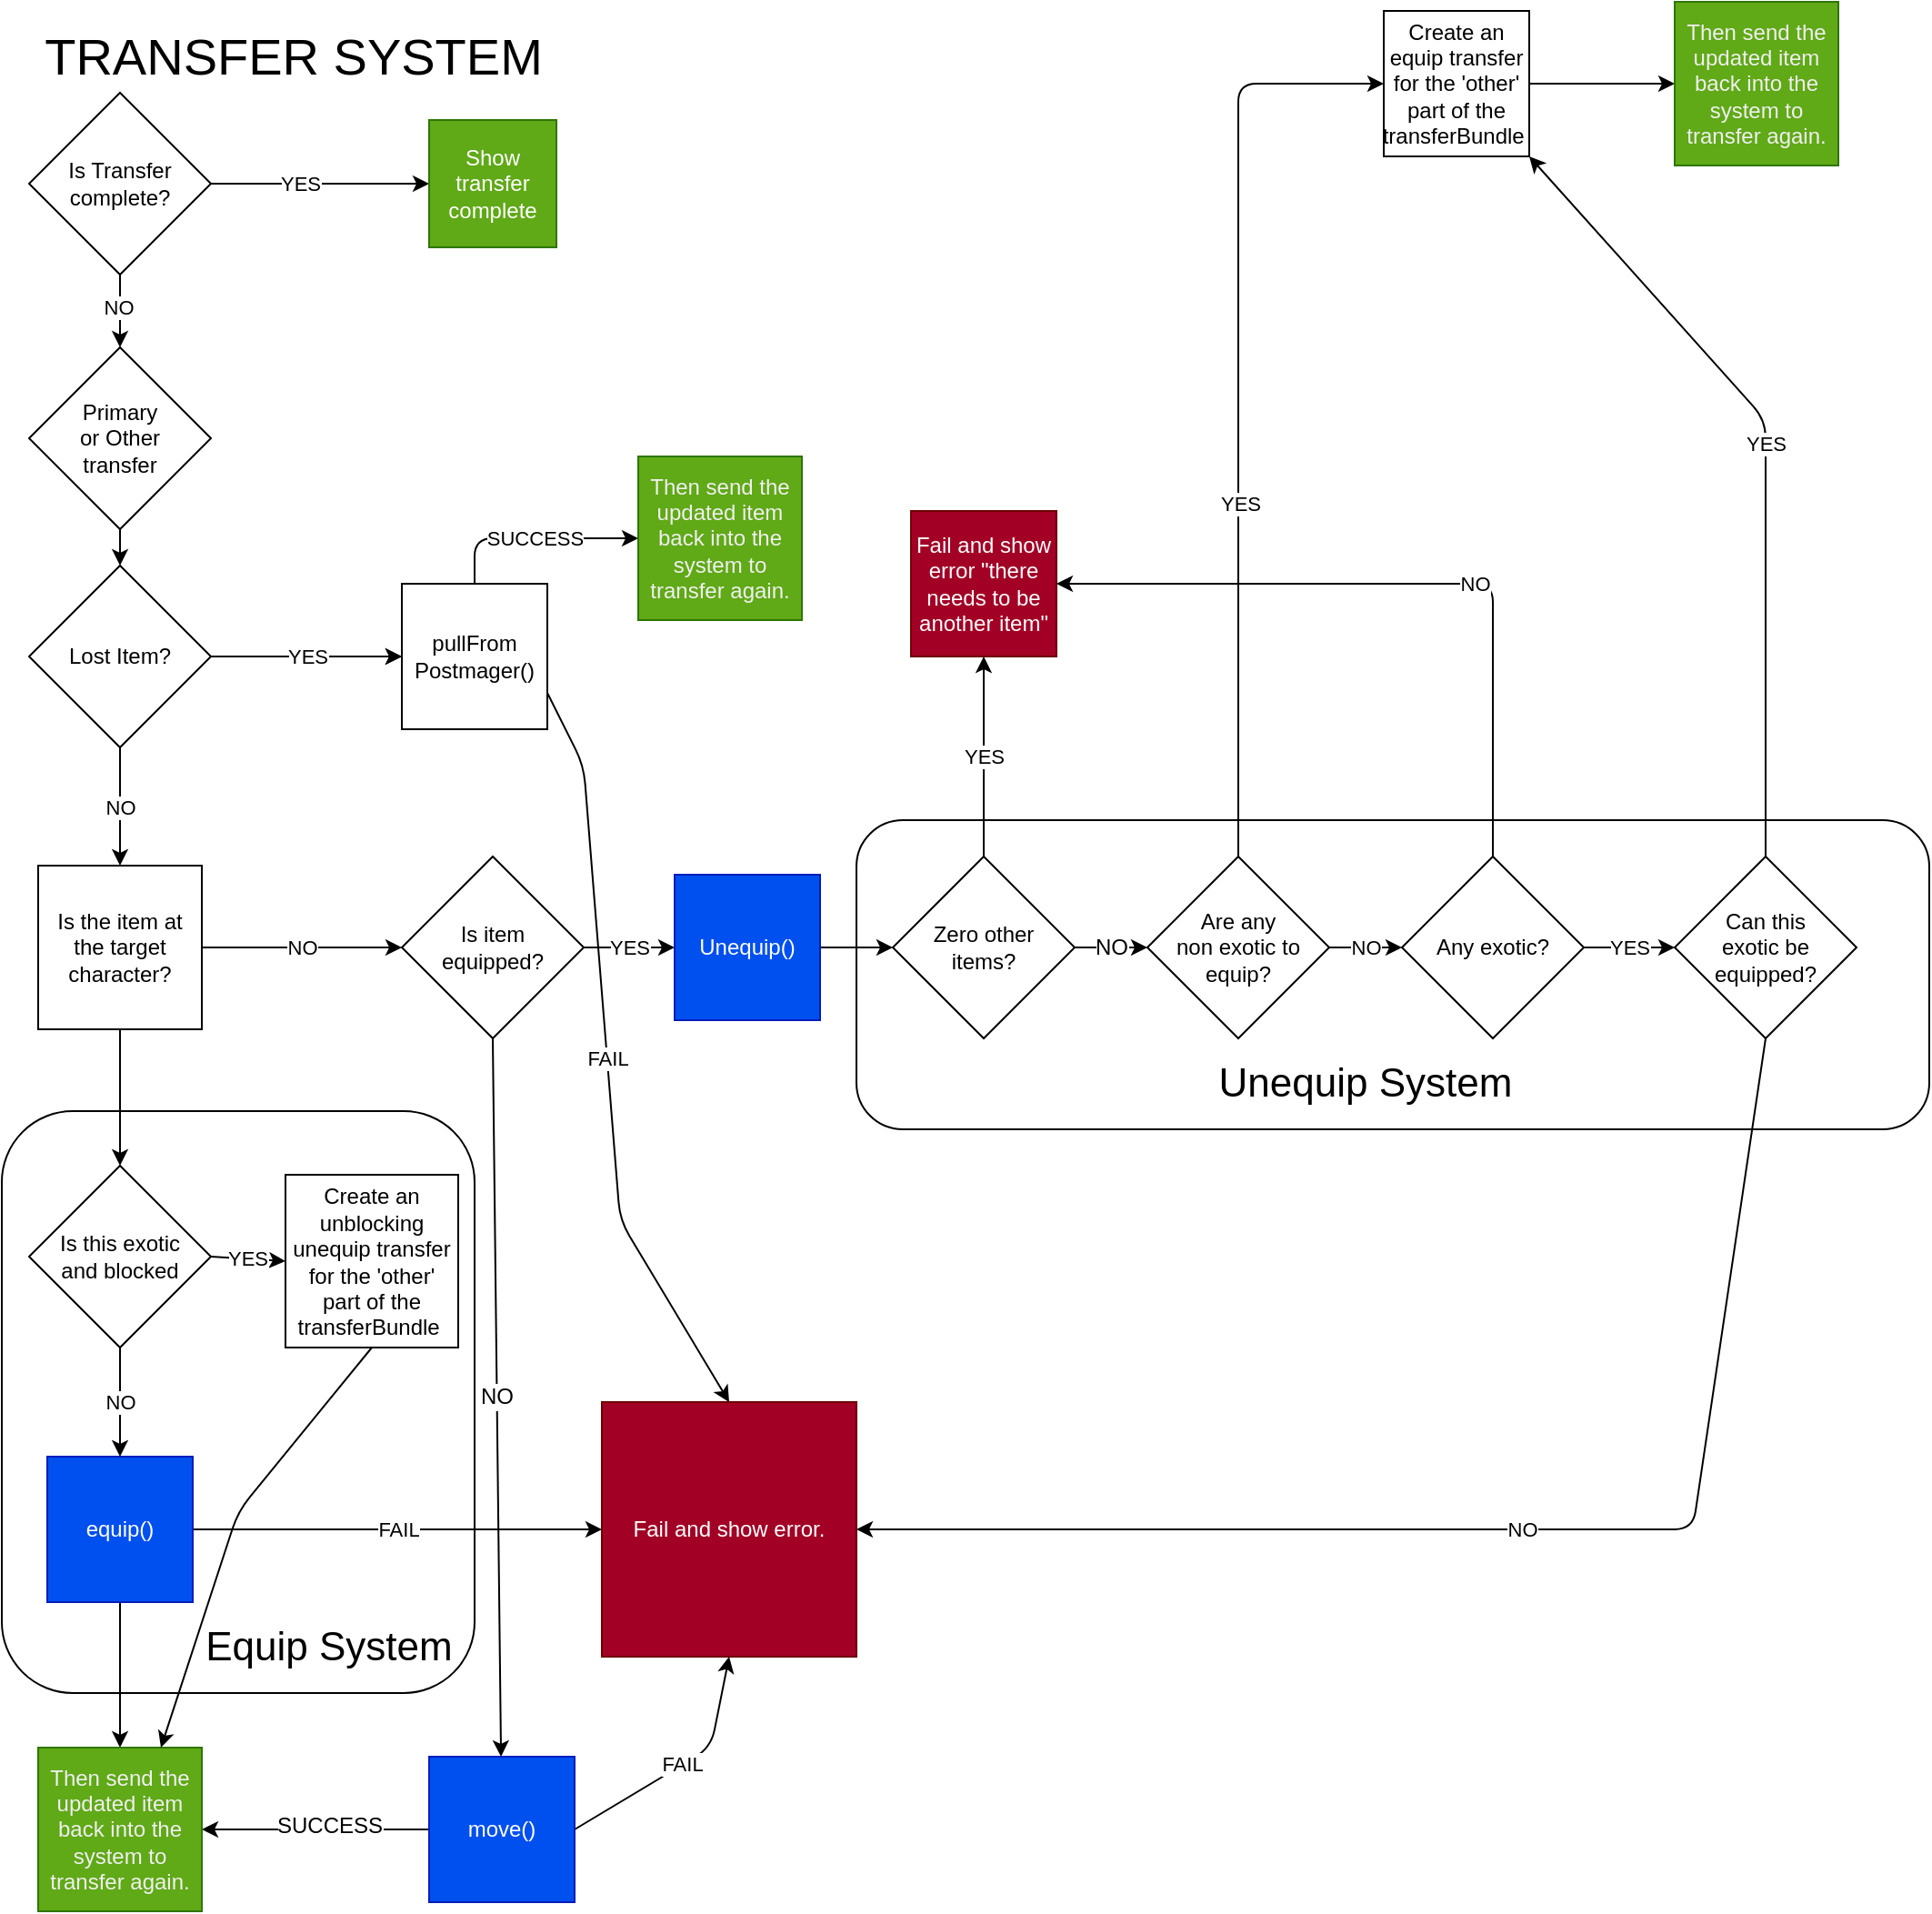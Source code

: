 <mxfile>
    <diagram id="TVojpHYMpzYpOVmNF_GP" name="Page-1">
        <mxGraphModel dx="583" dy="646" grid="1" gridSize="10" guides="1" tooltips="1" connect="1" arrows="1" fold="1" page="1" pageScale="1" pageWidth="1654" pageHeight="2336" math="0" shadow="0">
            <root>
                <mxCell id="0"/>
                <mxCell id="1" parent="0"/>
                <mxCell id="107" value="" style="rounded=1;whiteSpace=wrap;html=1;" parent="1" vertex="1">
                    <mxGeometry x="50" y="650" width="260" height="320" as="geometry"/>
                </mxCell>
                <mxCell id="88" value="" style="rounded=1;whiteSpace=wrap;html=1;" parent="1" vertex="1">
                    <mxGeometry x="520" y="490" width="590" height="170" as="geometry"/>
                </mxCell>
                <mxCell id="5" style="edgeStyle=none;html=1;exitX=1;exitY=0.5;exitDx=0;exitDy=0;entryX=0;entryY=0.5;entryDx=0;entryDy=0;" parent="1" source="2" target="3" edge="1">
                    <mxGeometry relative="1" as="geometry">
                        <mxPoint x="285" y="300" as="targetPoint"/>
                    </mxGeometry>
                </mxCell>
                <mxCell id="8" value="YES" style="edgeLabel;html=1;align=center;verticalAlign=middle;resizable=0;points=[];" parent="5" vertex="1" connectable="0">
                    <mxGeometry x="-0.187" relative="1" as="geometry">
                        <mxPoint as="offset"/>
                    </mxGeometry>
                </mxCell>
                <mxCell id="85" style="edgeStyle=none;html=1;exitX=0.5;exitY=1;exitDx=0;exitDy=0;entryX=0.5;entryY=0;entryDx=0;entryDy=0;" parent="1" source="2" target="82" edge="1">
                    <mxGeometry relative="1" as="geometry"/>
                </mxCell>
                <mxCell id="86" value="NO" style="edgeLabel;html=1;align=center;verticalAlign=middle;resizable=0;points=[];" parent="85" vertex="1" connectable="0">
                    <mxGeometry x="-0.17" y="-1" relative="1" as="geometry">
                        <mxPoint y="1" as="offset"/>
                    </mxGeometry>
                </mxCell>
                <mxCell id="2" value="Is Transfer complete?" style="rhombus;whiteSpace=wrap;html=1;" parent="1" vertex="1">
                    <mxGeometry x="65" y="90" width="100" height="100" as="geometry"/>
                </mxCell>
                <mxCell id="3" value="Show transfer complete" style="whiteSpace=wrap;html=1;aspect=fixed;fillColor=#60a917;fontColor=#ffffff;strokeColor=#2D7600;" parent="1" vertex="1">
                    <mxGeometry x="285" y="105" width="70" height="70" as="geometry"/>
                </mxCell>
                <mxCell id="32" value="YES" style="edgeStyle=none;html=1;exitX=1;exitY=0.5;exitDx=0;exitDy=0;entryX=0;entryY=0.5;entryDx=0;entryDy=0;" parent="1" source="9" target="10" edge="1">
                    <mxGeometry relative="1" as="geometry"/>
                </mxCell>
                <mxCell id="64" value="NO" style="edgeStyle=none;html=1;exitX=0.5;exitY=1;exitDx=0;exitDy=0;fontSize=12;" parent="1" source="9" target="62" edge="1">
                    <mxGeometry relative="1" as="geometry">
                        <Array as="points"/>
                    </mxGeometry>
                </mxCell>
                <mxCell id="9" value="Is item &lt;br&gt;equipped?" style="rhombus;whiteSpace=wrap;html=1;" parent="1" vertex="1">
                    <mxGeometry x="270" y="510" width="100" height="100" as="geometry"/>
                </mxCell>
                <mxCell id="33" style="edgeStyle=none;html=1;exitX=1;exitY=0.5;exitDx=0;exitDy=0;entryX=0;entryY=0.5;entryDx=0;entryDy=0;" parent="1" source="10" target="14" edge="1">
                    <mxGeometry relative="1" as="geometry"/>
                </mxCell>
                <mxCell id="10" value="Unequip()" style="whiteSpace=wrap;html=1;aspect=fixed;fillColor=#0050ef;fontColor=#ffffff;strokeColor=#001DBC;" parent="1" vertex="1">
                    <mxGeometry x="420" y="520" width="80" height="80" as="geometry"/>
                </mxCell>
                <mxCell id="12" value="Fail and show error &quot;there needs to be another item&quot;" style="whiteSpace=wrap;html=1;aspect=fixed;fillColor=#a20025;fontColor=#ffffff;strokeColor=#6F0000;" parent="1" vertex="1">
                    <mxGeometry x="550" y="320" width="80" height="80" as="geometry"/>
                </mxCell>
                <mxCell id="15" value="YES" style="edgeStyle=none;html=1;exitX=0.5;exitY=0;exitDx=0;exitDy=0;entryX=0.5;entryY=1;entryDx=0;entryDy=0;" parent="1" source="14" target="12" edge="1">
                    <mxGeometry relative="1" as="geometry"/>
                </mxCell>
                <mxCell id="91" value="NO" style="edgeStyle=none;html=1;exitX=1;exitY=0.5;exitDx=0;exitDy=0;entryX=0;entryY=0.5;entryDx=0;entryDy=0;fontSize=12;" parent="1" source="14" target="16" edge="1">
                    <mxGeometry relative="1" as="geometry"/>
                </mxCell>
                <mxCell id="14" value="Zero other &lt;br&gt;items?" style="rhombus;whiteSpace=wrap;html=1;" parent="1" vertex="1">
                    <mxGeometry x="540" y="510" width="100" height="100" as="geometry"/>
                </mxCell>
                <mxCell id="23" style="edgeStyle=none;html=1;exitX=0.5;exitY=0;exitDx=0;exitDy=0;entryX=0;entryY=0.5;entryDx=0;entryDy=0;" parent="1" source="16" target="18" edge="1">
                    <mxGeometry relative="1" as="geometry">
                        <Array as="points">
                            <mxPoint x="730" y="85"/>
                        </Array>
                    </mxGeometry>
                </mxCell>
                <mxCell id="34" value="YES" style="edgeLabel;html=1;align=center;verticalAlign=middle;resizable=0;points=[];" parent="23" vertex="1" connectable="0">
                    <mxGeometry x="-0.225" y="-1" relative="1" as="geometry">
                        <mxPoint y="1" as="offset"/>
                    </mxGeometry>
                </mxCell>
                <mxCell id="43" value="NO" style="edgeStyle=none;html=1;exitX=1;exitY=0.5;exitDx=0;exitDy=0;entryX=0;entryY=0.5;entryDx=0;entryDy=0;" parent="1" source="16" target="35" edge="1">
                    <mxGeometry relative="1" as="geometry"/>
                </mxCell>
                <mxCell id="16" value="Are any &lt;br&gt;non exotic to &lt;br&gt;equip?" style="rhombus;whiteSpace=wrap;html=1;" parent="1" vertex="1">
                    <mxGeometry x="680" y="510" width="100" height="100" as="geometry"/>
                </mxCell>
                <mxCell id="87" style="edgeStyle=none;html=1;exitX=1;exitY=0.5;exitDx=0;exitDy=0;entryX=0;entryY=0.5;entryDx=0;entryDy=0;" parent="1" source="18" target="28" edge="1">
                    <mxGeometry relative="1" as="geometry"/>
                </mxCell>
                <mxCell id="18" value="Create an equip transfer for the 'other' part of the transferBundle&amp;nbsp;" style="whiteSpace=wrap;html=1;aspect=fixed;" parent="1" vertex="1">
                    <mxGeometry x="810" y="45" width="80" height="80" as="geometry"/>
                </mxCell>
                <mxCell id="28" value="&lt;span style=&quot;color: rgb(240, 240, 240);&quot;&gt;Then send the updated item back into the system to transfer again.&lt;br&gt;&lt;/span&gt;" style="whiteSpace=wrap;html=1;aspect=fixed;fillColor=#60a917;fontColor=#ffffff;strokeColor=#2D7600;" parent="1" vertex="1">
                    <mxGeometry x="970" y="40" width="90" height="90" as="geometry"/>
                </mxCell>
                <mxCell id="41" style="edgeStyle=none;html=1;exitX=0.5;exitY=0;exitDx=0;exitDy=0;entryX=1;entryY=0.5;entryDx=0;entryDy=0;" parent="1" source="35" target="12" edge="1">
                    <mxGeometry relative="1" as="geometry">
                        <Array as="points">
                            <mxPoint x="870" y="360"/>
                        </Array>
                    </mxGeometry>
                </mxCell>
                <mxCell id="42" value="NO" style="edgeLabel;html=1;align=center;verticalAlign=middle;resizable=0;points=[];" parent="41" vertex="1" connectable="0">
                    <mxGeometry x="-0.176" relative="1" as="geometry">
                        <mxPoint as="offset"/>
                    </mxGeometry>
                </mxCell>
                <mxCell id="47" value="YES" style="edgeStyle=none;html=1;exitX=1;exitY=0.5;exitDx=0;exitDy=0;entryX=0;entryY=0.5;entryDx=0;entryDy=0;" parent="1" source="35" target="45" edge="1">
                    <mxGeometry relative="1" as="geometry"/>
                </mxCell>
                <mxCell id="35" value="Any exotic?" style="rhombus;whiteSpace=wrap;html=1;" parent="1" vertex="1">
                    <mxGeometry x="820" y="510" width="100" height="100" as="geometry"/>
                </mxCell>
                <mxCell id="46" value="YES" style="edgeStyle=none;html=1;exitX=0.5;exitY=0;exitDx=0;exitDy=0;entryX=1;entryY=1;entryDx=0;entryDy=0;" parent="1" source="45" target="18" edge="1">
                    <mxGeometry x="0.045" relative="1" as="geometry">
                        <Array as="points">
                            <mxPoint x="1020" y="270"/>
                        </Array>
                        <mxPoint as="offset"/>
                    </mxGeometry>
                </mxCell>
                <mxCell id="106" value="NO" style="edgeStyle=none;html=1;exitX=0.5;exitY=1;exitDx=0;exitDy=0;entryX=1;entryY=0.5;entryDx=0;entryDy=0;" parent="1" source="45" target="65" edge="1">
                    <mxGeometry relative="1" as="geometry">
                        <Array as="points">
                            <mxPoint x="980" y="880"/>
                        </Array>
                    </mxGeometry>
                </mxCell>
                <mxCell id="45" value="Can this &lt;br&gt;exotic be equipped?" style="rhombus;whiteSpace=wrap;html=1;" parent="1" vertex="1">
                    <mxGeometry x="970" y="510" width="100" height="100" as="geometry"/>
                </mxCell>
                <mxCell id="54" value="NO" style="edgeStyle=none;html=1;exitX=1;exitY=0.5;exitDx=0;exitDy=0;entryX=0;entryY=0.5;entryDx=0;entryDy=0;" parent="1" source="53" target="9" edge="1">
                    <mxGeometry relative="1" as="geometry"/>
                </mxCell>
                <mxCell id="98" style="edgeStyle=none;html=1;exitX=0.5;exitY=1;exitDx=0;exitDy=0;entryX=0.5;entryY=0;entryDx=0;entryDy=0;" parent="1" source="53" target="92" edge="1">
                    <mxGeometry relative="1" as="geometry"/>
                </mxCell>
                <mxCell id="53" value="Is the item at the target character?" style="whiteSpace=wrap;html=1;aspect=fixed;" parent="1" vertex="1">
                    <mxGeometry x="70" y="515" width="90" height="90" as="geometry"/>
                </mxCell>
                <mxCell id="102" style="edgeStyle=none;html=1;exitX=0.5;exitY=1;exitDx=0;exitDy=0;entryX=0.5;entryY=0;entryDx=0;entryDy=0;" parent="1" source="55" target="63" edge="1">
                    <mxGeometry relative="1" as="geometry"/>
                </mxCell>
                <mxCell id="104" value="FAIL" style="edgeStyle=none;html=1;exitX=1;exitY=0.5;exitDx=0;exitDy=0;entryX=0;entryY=0.5;entryDx=0;entryDy=0;" parent="1" source="55" target="65" edge="1">
                    <mxGeometry relative="1" as="geometry"/>
                </mxCell>
                <mxCell id="55" value="equip()" style="whiteSpace=wrap;html=1;aspect=fixed;fillColor=#0050ef;fontColor=#ffffff;strokeColor=#001DBC;" parent="1" vertex="1">
                    <mxGeometry x="75" y="840" width="80" height="80" as="geometry"/>
                </mxCell>
                <mxCell id="61" value="TRANSFER SYSTEM" style="text;html=1;align=center;verticalAlign=middle;resizable=0;points=[];autosize=1;strokeColor=none;fillColor=none;fontSize=28;" parent="1" vertex="1">
                    <mxGeometry x="60" y="45" width="300" height="50" as="geometry"/>
                </mxCell>
                <mxCell id="67" style="edgeStyle=none;html=1;exitX=0;exitY=0.5;exitDx=0;exitDy=0;entryX=1;entryY=0.5;entryDx=0;entryDy=0;fontSize=12;" parent="1" source="62" target="63" edge="1">
                    <mxGeometry relative="1" as="geometry"/>
                </mxCell>
                <mxCell id="68" value="SUCCESS" style="edgeLabel;html=1;align=center;verticalAlign=middle;resizable=0;points=[];fontSize=12;" parent="67" vertex="1" connectable="0">
                    <mxGeometry x="-0.114" y="-2" relative="1" as="geometry">
                        <mxPoint as="offset"/>
                    </mxGeometry>
                </mxCell>
                <mxCell id="103" value="FAIL" style="edgeStyle=none;html=1;exitX=1;exitY=0.5;exitDx=0;exitDy=0;entryX=0.5;entryY=1;entryDx=0;entryDy=0;" parent="1" source="62" target="65" edge="1">
                    <mxGeometry relative="1" as="geometry">
                        <Array as="points">
                            <mxPoint x="440" y="1000"/>
                        </Array>
                    </mxGeometry>
                </mxCell>
                <mxCell id="62" value="move()" style="whiteSpace=wrap;html=1;aspect=fixed;fillColor=#0050ef;strokeColor=#001DBC;fontColor=#ffffff;" parent="1" vertex="1">
                    <mxGeometry x="285" y="1005" width="80" height="80" as="geometry"/>
                </mxCell>
                <mxCell id="63" value="&lt;span style=&quot;color: rgb(240, 240, 240);&quot;&gt;Then send the updated item back into the system to transfer again.&lt;br&gt;&lt;/span&gt;" style="whiteSpace=wrap;html=1;aspect=fixed;fillColor=#60a917;fontColor=#ffffff;strokeColor=#2D7600;" parent="1" vertex="1">
                    <mxGeometry x="70" y="1000" width="90" height="90" as="geometry"/>
                </mxCell>
                <mxCell id="65" value="Fail and show error." style="whiteSpace=wrap;html=1;aspect=fixed;fillColor=#a20025;fontColor=#ffffff;strokeColor=#6F0000;" parent="1" vertex="1">
                    <mxGeometry x="380" y="810" width="140" height="140" as="geometry"/>
                </mxCell>
                <mxCell id="77" style="edgeStyle=none;html=1;exitX=1;exitY=0.5;exitDx=0;exitDy=0;entryX=0;entryY=0.5;entryDx=0;entryDy=0;" parent="1" source="72" target="74" edge="1">
                    <mxGeometry relative="1" as="geometry"/>
                </mxCell>
                <mxCell id="78" value="YES" style="edgeStyle=none;html=1;" parent="1" source="72" target="74" edge="1">
                    <mxGeometry relative="1" as="geometry"/>
                </mxCell>
                <mxCell id="79" value="NO" style="edgeStyle=none;html=1;exitX=0.5;exitY=1;exitDx=0;exitDy=0;entryX=0.5;entryY=0;entryDx=0;entryDy=0;" parent="1" source="72" target="53" edge="1">
                    <mxGeometry relative="1" as="geometry"/>
                </mxCell>
                <mxCell id="72" value="Lost Item?" style="rhombus;whiteSpace=wrap;html=1;" parent="1" vertex="1">
                    <mxGeometry x="65" y="350" width="100" height="100" as="geometry"/>
                </mxCell>
                <mxCell id="76" value="SUCCESS" style="edgeStyle=none;html=1;exitX=0.5;exitY=0;exitDx=0;exitDy=0;entryX=0;entryY=0.5;entryDx=0;entryDy=0;" parent="1" source="74" target="75" edge="1">
                    <mxGeometry relative="1" as="geometry">
                        <Array as="points">
                            <mxPoint x="310" y="335"/>
                        </Array>
                    </mxGeometry>
                </mxCell>
                <mxCell id="81" value="FAIL" style="edgeStyle=none;html=1;exitX=1;exitY=0.75;exitDx=0;exitDy=0;entryX=0.5;entryY=0;entryDx=0;entryDy=0;" parent="1" source="74" target="65" edge="1">
                    <mxGeometry relative="1" as="geometry">
                        <Array as="points">
                            <mxPoint x="370" y="460"/>
                            <mxPoint x="390" y="710"/>
                        </Array>
                        <mxPoint x="405" y="450" as="targetPoint"/>
                    </mxGeometry>
                </mxCell>
                <mxCell id="74" value="pullFrom&lt;br&gt;Postmager()" style="whiteSpace=wrap;html=1;aspect=fixed;" parent="1" vertex="1">
                    <mxGeometry x="270" y="360" width="80" height="80" as="geometry"/>
                </mxCell>
                <mxCell id="75" value="&lt;span style=&quot;color: rgb(240, 240, 240);&quot;&gt;Then send the updated item back into the system to transfer again.&lt;br&gt;&lt;/span&gt;" style="whiteSpace=wrap;html=1;aspect=fixed;fillColor=#60a917;fontColor=#ffffff;strokeColor=#2D7600;" parent="1" vertex="1">
                    <mxGeometry x="400" y="290" width="90" height="90" as="geometry"/>
                </mxCell>
                <mxCell id="84" style="edgeStyle=none;html=1;exitX=0.5;exitY=1;exitDx=0;exitDy=0;entryX=0.5;entryY=0;entryDx=0;entryDy=0;" parent="1" source="82" target="72" edge="1">
                    <mxGeometry relative="1" as="geometry"/>
                </mxCell>
                <mxCell id="82" value="Primary &lt;br&gt;or Other &lt;br&gt;transfer" style="rhombus;whiteSpace=wrap;html=1;" parent="1" vertex="1">
                    <mxGeometry x="65" y="230" width="100" height="100" as="geometry"/>
                </mxCell>
                <mxCell id="89" value="Unequip System" style="text;html=1;strokeColor=none;fillColor=none;align=center;verticalAlign=middle;whiteSpace=wrap;rounded=0;fontSize=22;" parent="1" vertex="1">
                    <mxGeometry x="710" y="620" width="180" height="30" as="geometry"/>
                </mxCell>
                <mxCell id="97" value="NO" style="edgeStyle=none;html=1;exitX=0.5;exitY=1;exitDx=0;exitDy=0;entryX=0.5;entryY=0;entryDx=0;entryDy=0;" parent="1" source="92" target="55" edge="1">
                    <mxGeometry relative="1" as="geometry"/>
                </mxCell>
                <mxCell id="100" value="YES" style="edgeStyle=none;html=1;exitX=1;exitY=0.5;exitDx=0;exitDy=0;entryX=0;entryY=0.5;entryDx=0;entryDy=0;" parent="1" source="92" target="99" edge="1">
                    <mxGeometry relative="1" as="geometry"/>
                </mxCell>
                <mxCell id="92" value="Is this exotic &lt;br&gt;and blocked" style="rhombus;whiteSpace=wrap;html=1;" parent="1" vertex="1">
                    <mxGeometry x="65" y="680" width="100" height="100" as="geometry"/>
                </mxCell>
                <mxCell id="101" style="edgeStyle=none;html=1;exitX=0.5;exitY=1;exitDx=0;exitDy=0;entryX=0.75;entryY=0;entryDx=0;entryDy=0;" parent="1" source="99" target="63" edge="1">
                    <mxGeometry relative="1" as="geometry">
                        <Array as="points">
                            <mxPoint x="180" y="870"/>
                        </Array>
                    </mxGeometry>
                </mxCell>
                <mxCell id="99" value="Create an unblocking unequip transfer for the 'other' part of the transferBundle&amp;nbsp;" style="whiteSpace=wrap;html=1;aspect=fixed;" parent="1" vertex="1">
                    <mxGeometry x="206" y="685" width="95" height="95" as="geometry"/>
                </mxCell>
                <mxCell id="108" value="Equip System" style="text;html=1;strokeColor=none;fillColor=none;align=center;verticalAlign=middle;whiteSpace=wrap;rounded=0;fontSize=22;" parent="1" vertex="1">
                    <mxGeometry x="140" y="930" width="180" height="30" as="geometry"/>
                </mxCell>
            </root>
        </mxGraphModel>
    </diagram>
</mxfile>